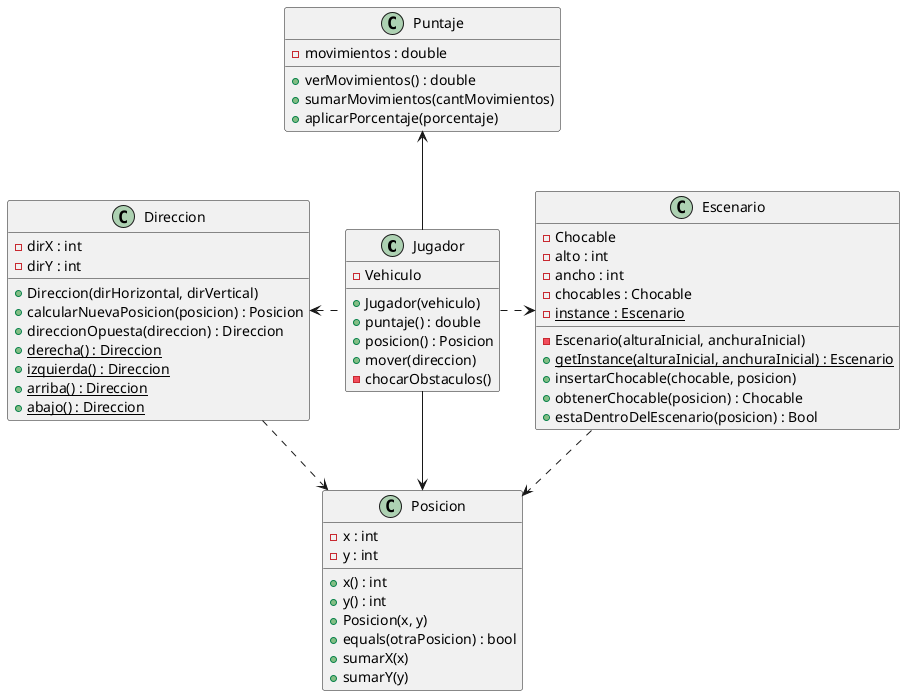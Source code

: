 @startuml

class Jugador {
    - Vehiculo
    + Jugador(vehiculo)
    + puntaje() : double
    + posicion() : Posicion
    + mover(direccion)
    - chocarObstaculos()
}

class Puntaje {
    - movimientos : double
    + verMovimientos() : double
    + sumarMovimientos(cantMovimientos)
    + aplicarPorcentaje(porcentaje)

}

class Direccion{
    - dirX : int
    - dirY : int
    + Direccion(dirHorizontal, dirVertical)
    + calcularNuevaPosicion(posicion) : Posicion
    + direccionOpuesta(direccion) : Direccion
    + derecha() : Direccion {static}
    + izquierda() : Direccion {static}
    + arriba() : Direccion {static}
    + abajo() : Direccion {static}
}

class Escenario {
    - Chocable
    - alto : int
    - ancho : int
    - chocables : Chocable
    - {static} instance : Escenario
    - Escenario(alturaInicial, anchuraInicial)
    + {static} getInstance(alturaInicial, anchuraInicial) : Escenario
    + insertarChocable(chocable, posicion)
    + obtenerChocable(posicion) : Chocable
    + estaDentroDelEscenario(posicion) : Bool
}

class Posicion {
    - x : int
    - y : int
    + x() : int
    + y() : int
    + Posicion(x, y)
    + equals(otraPosicion) : bool
    + sumarX(x)
    + sumarY(y)
}

Puntaje <-- Jugador

Posicion <-- Jugador
Jugador .> Escenario

Direccion .> Posicion
Direccion <. Jugador

Escenario ..> Posicion


@enduml